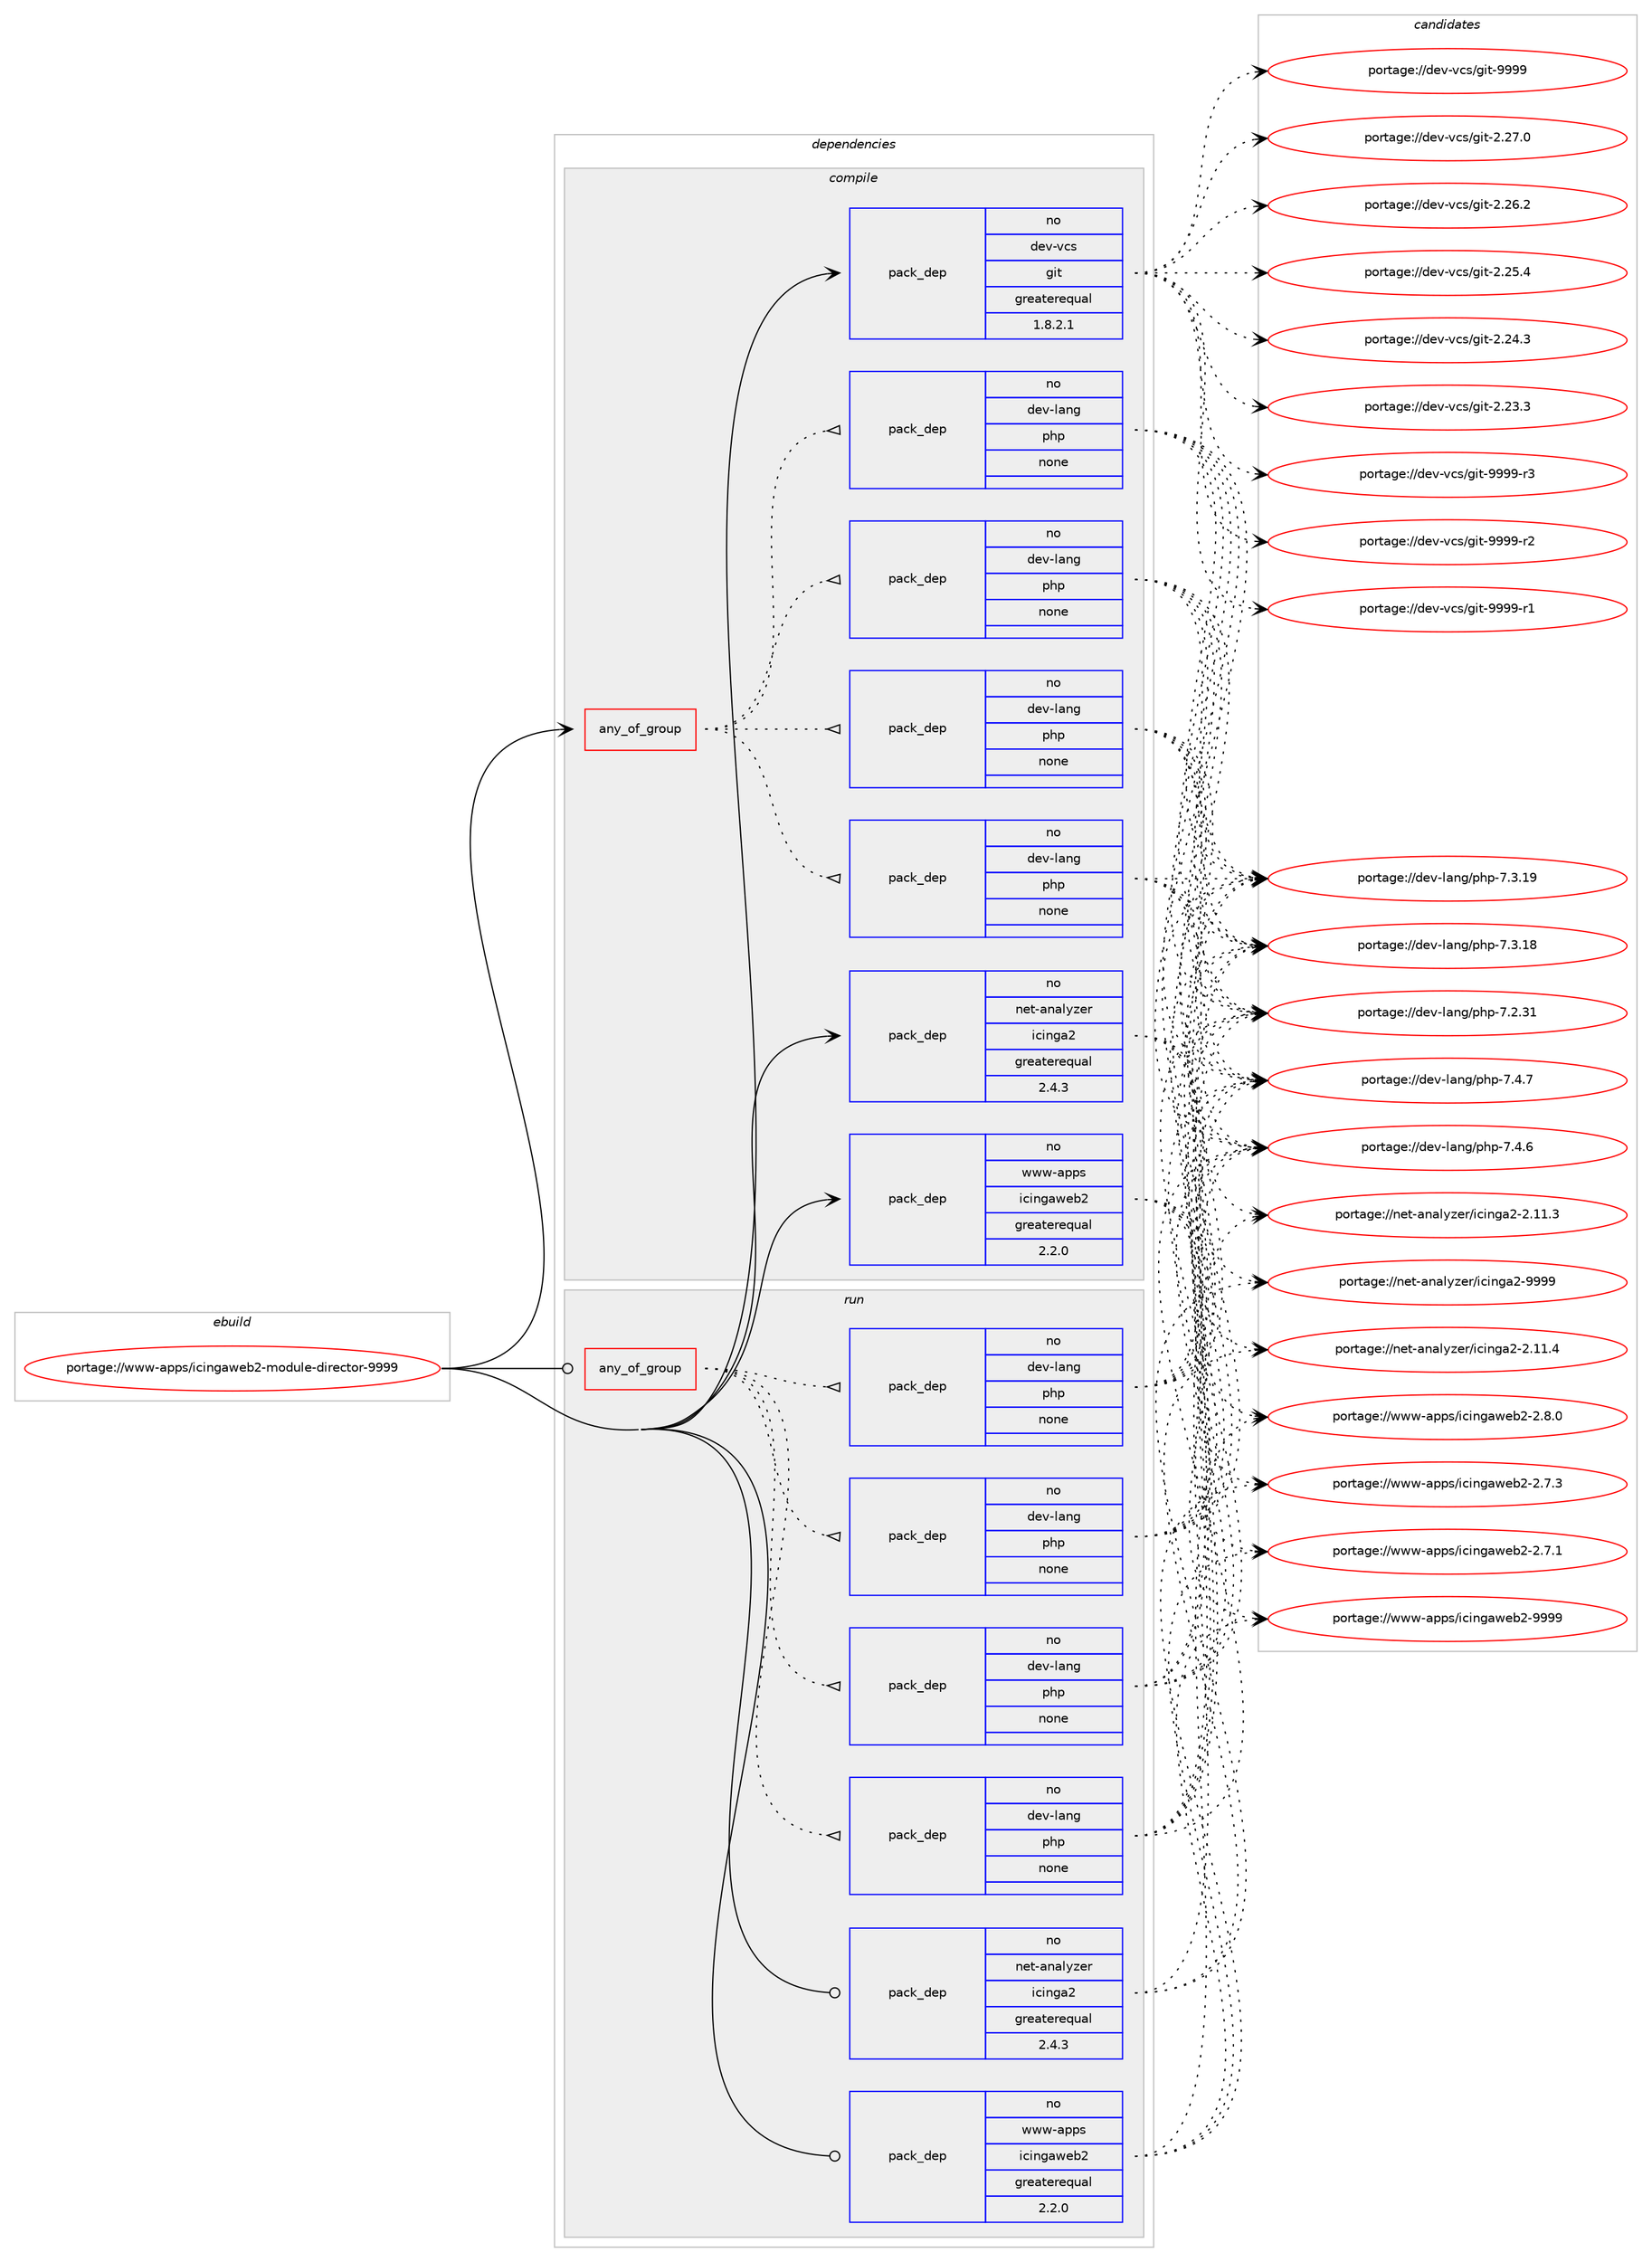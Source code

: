 digraph prolog {

# *************
# Graph options
# *************

newrank=true;
concentrate=true;
compound=true;
graph [rankdir=LR,fontname=Helvetica,fontsize=10,ranksep=1.5];#, ranksep=2.5, nodesep=0.2];
edge  [arrowhead=vee];
node  [fontname=Helvetica,fontsize=10];

# **********
# The ebuild
# **********

subgraph cluster_leftcol {
color=gray;
rank=same;
label=<<i>ebuild</i>>;
id [label="portage://www-apps/icingaweb2-module-director-9999", color=red, width=4, href="../www-apps/icingaweb2-module-director-9999.svg"];
}

# ****************
# The dependencies
# ****************

subgraph cluster_midcol {
color=gray;
label=<<i>dependencies</i>>;
subgraph cluster_compile {
fillcolor="#eeeeee";
style=filled;
label=<<i>compile</i>>;
subgraph any18 {
dependency2079 [label=<<TABLE BORDER="0" CELLBORDER="1" CELLSPACING="0" CELLPADDING="4"><TR><TD CELLPADDING="10">any_of_group</TD></TR></TABLE>>, shape=none, color=red];subgraph pack1822 {
dependency2080 [label=<<TABLE BORDER="0" CELLBORDER="1" CELLSPACING="0" CELLPADDING="4" WIDTH="220"><TR><TD ROWSPAN="6" CELLPADDING="30">pack_dep</TD></TR><TR><TD WIDTH="110">no</TD></TR><TR><TD>dev-lang</TD></TR><TR><TD>php</TD></TR><TR><TD>none</TD></TR><TR><TD></TD></TR></TABLE>>, shape=none, color=blue];
}
dependency2079:e -> dependency2080:w [weight=20,style="dotted",arrowhead="oinv"];
subgraph pack1823 {
dependency2081 [label=<<TABLE BORDER="0" CELLBORDER="1" CELLSPACING="0" CELLPADDING="4" WIDTH="220"><TR><TD ROWSPAN="6" CELLPADDING="30">pack_dep</TD></TR><TR><TD WIDTH="110">no</TD></TR><TR><TD>dev-lang</TD></TR><TR><TD>php</TD></TR><TR><TD>none</TD></TR><TR><TD></TD></TR></TABLE>>, shape=none, color=blue];
}
dependency2079:e -> dependency2081:w [weight=20,style="dotted",arrowhead="oinv"];
subgraph pack1824 {
dependency2082 [label=<<TABLE BORDER="0" CELLBORDER="1" CELLSPACING="0" CELLPADDING="4" WIDTH="220"><TR><TD ROWSPAN="6" CELLPADDING="30">pack_dep</TD></TR><TR><TD WIDTH="110">no</TD></TR><TR><TD>dev-lang</TD></TR><TR><TD>php</TD></TR><TR><TD>none</TD></TR><TR><TD></TD></TR></TABLE>>, shape=none, color=blue];
}
dependency2079:e -> dependency2082:w [weight=20,style="dotted",arrowhead="oinv"];
subgraph pack1825 {
dependency2083 [label=<<TABLE BORDER="0" CELLBORDER="1" CELLSPACING="0" CELLPADDING="4" WIDTH="220"><TR><TD ROWSPAN="6" CELLPADDING="30">pack_dep</TD></TR><TR><TD WIDTH="110">no</TD></TR><TR><TD>dev-lang</TD></TR><TR><TD>php</TD></TR><TR><TD>none</TD></TR><TR><TD></TD></TR></TABLE>>, shape=none, color=blue];
}
dependency2079:e -> dependency2083:w [weight=20,style="dotted",arrowhead="oinv"];
}
id:e -> dependency2079:w [weight=20,style="solid",arrowhead="vee"];
subgraph pack1826 {
dependency2084 [label=<<TABLE BORDER="0" CELLBORDER="1" CELLSPACING="0" CELLPADDING="4" WIDTH="220"><TR><TD ROWSPAN="6" CELLPADDING="30">pack_dep</TD></TR><TR><TD WIDTH="110">no</TD></TR><TR><TD>dev-vcs</TD></TR><TR><TD>git</TD></TR><TR><TD>greaterequal</TD></TR><TR><TD>1.8.2.1</TD></TR></TABLE>>, shape=none, color=blue];
}
id:e -> dependency2084:w [weight=20,style="solid",arrowhead="vee"];
subgraph pack1827 {
dependency2085 [label=<<TABLE BORDER="0" CELLBORDER="1" CELLSPACING="0" CELLPADDING="4" WIDTH="220"><TR><TD ROWSPAN="6" CELLPADDING="30">pack_dep</TD></TR><TR><TD WIDTH="110">no</TD></TR><TR><TD>net-analyzer</TD></TR><TR><TD>icinga2</TD></TR><TR><TD>greaterequal</TD></TR><TR><TD>2.4.3</TD></TR></TABLE>>, shape=none, color=blue];
}
id:e -> dependency2085:w [weight=20,style="solid",arrowhead="vee"];
subgraph pack1828 {
dependency2086 [label=<<TABLE BORDER="0" CELLBORDER="1" CELLSPACING="0" CELLPADDING="4" WIDTH="220"><TR><TD ROWSPAN="6" CELLPADDING="30">pack_dep</TD></TR><TR><TD WIDTH="110">no</TD></TR><TR><TD>www-apps</TD></TR><TR><TD>icingaweb2</TD></TR><TR><TD>greaterequal</TD></TR><TR><TD>2.2.0</TD></TR></TABLE>>, shape=none, color=blue];
}
id:e -> dependency2086:w [weight=20,style="solid",arrowhead="vee"];
}
subgraph cluster_compileandrun {
fillcolor="#eeeeee";
style=filled;
label=<<i>compile and run</i>>;
}
subgraph cluster_run {
fillcolor="#eeeeee";
style=filled;
label=<<i>run</i>>;
subgraph any19 {
dependency2087 [label=<<TABLE BORDER="0" CELLBORDER="1" CELLSPACING="0" CELLPADDING="4"><TR><TD CELLPADDING="10">any_of_group</TD></TR></TABLE>>, shape=none, color=red];subgraph pack1829 {
dependency2088 [label=<<TABLE BORDER="0" CELLBORDER="1" CELLSPACING="0" CELLPADDING="4" WIDTH="220"><TR><TD ROWSPAN="6" CELLPADDING="30">pack_dep</TD></TR><TR><TD WIDTH="110">no</TD></TR><TR><TD>dev-lang</TD></TR><TR><TD>php</TD></TR><TR><TD>none</TD></TR><TR><TD></TD></TR></TABLE>>, shape=none, color=blue];
}
dependency2087:e -> dependency2088:w [weight=20,style="dotted",arrowhead="oinv"];
subgraph pack1830 {
dependency2089 [label=<<TABLE BORDER="0" CELLBORDER="1" CELLSPACING="0" CELLPADDING="4" WIDTH="220"><TR><TD ROWSPAN="6" CELLPADDING="30">pack_dep</TD></TR><TR><TD WIDTH="110">no</TD></TR><TR><TD>dev-lang</TD></TR><TR><TD>php</TD></TR><TR><TD>none</TD></TR><TR><TD></TD></TR></TABLE>>, shape=none, color=blue];
}
dependency2087:e -> dependency2089:w [weight=20,style="dotted",arrowhead="oinv"];
subgraph pack1831 {
dependency2090 [label=<<TABLE BORDER="0" CELLBORDER="1" CELLSPACING="0" CELLPADDING="4" WIDTH="220"><TR><TD ROWSPAN="6" CELLPADDING="30">pack_dep</TD></TR><TR><TD WIDTH="110">no</TD></TR><TR><TD>dev-lang</TD></TR><TR><TD>php</TD></TR><TR><TD>none</TD></TR><TR><TD></TD></TR></TABLE>>, shape=none, color=blue];
}
dependency2087:e -> dependency2090:w [weight=20,style="dotted",arrowhead="oinv"];
subgraph pack1832 {
dependency2091 [label=<<TABLE BORDER="0" CELLBORDER="1" CELLSPACING="0" CELLPADDING="4" WIDTH="220"><TR><TD ROWSPAN="6" CELLPADDING="30">pack_dep</TD></TR><TR><TD WIDTH="110">no</TD></TR><TR><TD>dev-lang</TD></TR><TR><TD>php</TD></TR><TR><TD>none</TD></TR><TR><TD></TD></TR></TABLE>>, shape=none, color=blue];
}
dependency2087:e -> dependency2091:w [weight=20,style="dotted",arrowhead="oinv"];
}
id:e -> dependency2087:w [weight=20,style="solid",arrowhead="odot"];
subgraph pack1833 {
dependency2092 [label=<<TABLE BORDER="0" CELLBORDER="1" CELLSPACING="0" CELLPADDING="4" WIDTH="220"><TR><TD ROWSPAN="6" CELLPADDING="30">pack_dep</TD></TR><TR><TD WIDTH="110">no</TD></TR><TR><TD>net-analyzer</TD></TR><TR><TD>icinga2</TD></TR><TR><TD>greaterequal</TD></TR><TR><TD>2.4.3</TD></TR></TABLE>>, shape=none, color=blue];
}
id:e -> dependency2092:w [weight=20,style="solid",arrowhead="odot"];
subgraph pack1834 {
dependency2093 [label=<<TABLE BORDER="0" CELLBORDER="1" CELLSPACING="0" CELLPADDING="4" WIDTH="220"><TR><TD ROWSPAN="6" CELLPADDING="30">pack_dep</TD></TR><TR><TD WIDTH="110">no</TD></TR><TR><TD>www-apps</TD></TR><TR><TD>icingaweb2</TD></TR><TR><TD>greaterequal</TD></TR><TR><TD>2.2.0</TD></TR></TABLE>>, shape=none, color=blue];
}
id:e -> dependency2093:w [weight=20,style="solid",arrowhead="odot"];
}
}

# **************
# The candidates
# **************

subgraph cluster_choices {
rank=same;
color=gray;
label=<<i>candidates</i>>;

subgraph choice1822 {
color=black;
nodesep=1;
choice100101118451089711010347112104112455546524655 [label="portage://dev-lang/php-7.4.7", color=red, width=4,href="../dev-lang/php-7.4.7.svg"];
choice100101118451089711010347112104112455546524654 [label="portage://dev-lang/php-7.4.6", color=red, width=4,href="../dev-lang/php-7.4.6.svg"];
choice10010111845108971101034711210411245554651464957 [label="portage://dev-lang/php-7.3.19", color=red, width=4,href="../dev-lang/php-7.3.19.svg"];
choice10010111845108971101034711210411245554651464956 [label="portage://dev-lang/php-7.3.18", color=red, width=4,href="../dev-lang/php-7.3.18.svg"];
choice10010111845108971101034711210411245554650465149 [label="portage://dev-lang/php-7.2.31", color=red, width=4,href="../dev-lang/php-7.2.31.svg"];
dependency2080:e -> choice100101118451089711010347112104112455546524655:w [style=dotted,weight="100"];
dependency2080:e -> choice100101118451089711010347112104112455546524654:w [style=dotted,weight="100"];
dependency2080:e -> choice10010111845108971101034711210411245554651464957:w [style=dotted,weight="100"];
dependency2080:e -> choice10010111845108971101034711210411245554651464956:w [style=dotted,weight="100"];
dependency2080:e -> choice10010111845108971101034711210411245554650465149:w [style=dotted,weight="100"];
}
subgraph choice1823 {
color=black;
nodesep=1;
choice100101118451089711010347112104112455546524655 [label="portage://dev-lang/php-7.4.7", color=red, width=4,href="../dev-lang/php-7.4.7.svg"];
choice100101118451089711010347112104112455546524654 [label="portage://dev-lang/php-7.4.6", color=red, width=4,href="../dev-lang/php-7.4.6.svg"];
choice10010111845108971101034711210411245554651464957 [label="portage://dev-lang/php-7.3.19", color=red, width=4,href="../dev-lang/php-7.3.19.svg"];
choice10010111845108971101034711210411245554651464956 [label="portage://dev-lang/php-7.3.18", color=red, width=4,href="../dev-lang/php-7.3.18.svg"];
choice10010111845108971101034711210411245554650465149 [label="portage://dev-lang/php-7.2.31", color=red, width=4,href="../dev-lang/php-7.2.31.svg"];
dependency2081:e -> choice100101118451089711010347112104112455546524655:w [style=dotted,weight="100"];
dependency2081:e -> choice100101118451089711010347112104112455546524654:w [style=dotted,weight="100"];
dependency2081:e -> choice10010111845108971101034711210411245554651464957:w [style=dotted,weight="100"];
dependency2081:e -> choice10010111845108971101034711210411245554651464956:w [style=dotted,weight="100"];
dependency2081:e -> choice10010111845108971101034711210411245554650465149:w [style=dotted,weight="100"];
}
subgraph choice1824 {
color=black;
nodesep=1;
choice100101118451089711010347112104112455546524655 [label="portage://dev-lang/php-7.4.7", color=red, width=4,href="../dev-lang/php-7.4.7.svg"];
choice100101118451089711010347112104112455546524654 [label="portage://dev-lang/php-7.4.6", color=red, width=4,href="../dev-lang/php-7.4.6.svg"];
choice10010111845108971101034711210411245554651464957 [label="portage://dev-lang/php-7.3.19", color=red, width=4,href="../dev-lang/php-7.3.19.svg"];
choice10010111845108971101034711210411245554651464956 [label="portage://dev-lang/php-7.3.18", color=red, width=4,href="../dev-lang/php-7.3.18.svg"];
choice10010111845108971101034711210411245554650465149 [label="portage://dev-lang/php-7.2.31", color=red, width=4,href="../dev-lang/php-7.2.31.svg"];
dependency2082:e -> choice100101118451089711010347112104112455546524655:w [style=dotted,weight="100"];
dependency2082:e -> choice100101118451089711010347112104112455546524654:w [style=dotted,weight="100"];
dependency2082:e -> choice10010111845108971101034711210411245554651464957:w [style=dotted,weight="100"];
dependency2082:e -> choice10010111845108971101034711210411245554651464956:w [style=dotted,weight="100"];
dependency2082:e -> choice10010111845108971101034711210411245554650465149:w [style=dotted,weight="100"];
}
subgraph choice1825 {
color=black;
nodesep=1;
choice100101118451089711010347112104112455546524655 [label="portage://dev-lang/php-7.4.7", color=red, width=4,href="../dev-lang/php-7.4.7.svg"];
choice100101118451089711010347112104112455546524654 [label="portage://dev-lang/php-7.4.6", color=red, width=4,href="../dev-lang/php-7.4.6.svg"];
choice10010111845108971101034711210411245554651464957 [label="portage://dev-lang/php-7.3.19", color=red, width=4,href="../dev-lang/php-7.3.19.svg"];
choice10010111845108971101034711210411245554651464956 [label="portage://dev-lang/php-7.3.18", color=red, width=4,href="../dev-lang/php-7.3.18.svg"];
choice10010111845108971101034711210411245554650465149 [label="portage://dev-lang/php-7.2.31", color=red, width=4,href="../dev-lang/php-7.2.31.svg"];
dependency2083:e -> choice100101118451089711010347112104112455546524655:w [style=dotted,weight="100"];
dependency2083:e -> choice100101118451089711010347112104112455546524654:w [style=dotted,weight="100"];
dependency2083:e -> choice10010111845108971101034711210411245554651464957:w [style=dotted,weight="100"];
dependency2083:e -> choice10010111845108971101034711210411245554651464956:w [style=dotted,weight="100"];
dependency2083:e -> choice10010111845108971101034711210411245554650465149:w [style=dotted,weight="100"];
}
subgraph choice1826 {
color=black;
nodesep=1;
choice10010111845118991154710310511645575757574511451 [label="portage://dev-vcs/git-9999-r3", color=red, width=4,href="../dev-vcs/git-9999-r3.svg"];
choice10010111845118991154710310511645575757574511450 [label="portage://dev-vcs/git-9999-r2", color=red, width=4,href="../dev-vcs/git-9999-r2.svg"];
choice10010111845118991154710310511645575757574511449 [label="portage://dev-vcs/git-9999-r1", color=red, width=4,href="../dev-vcs/git-9999-r1.svg"];
choice1001011184511899115471031051164557575757 [label="portage://dev-vcs/git-9999", color=red, width=4,href="../dev-vcs/git-9999.svg"];
choice10010111845118991154710310511645504650554648 [label="portage://dev-vcs/git-2.27.0", color=red, width=4,href="../dev-vcs/git-2.27.0.svg"];
choice10010111845118991154710310511645504650544650 [label="portage://dev-vcs/git-2.26.2", color=red, width=4,href="../dev-vcs/git-2.26.2.svg"];
choice10010111845118991154710310511645504650534652 [label="portage://dev-vcs/git-2.25.4", color=red, width=4,href="../dev-vcs/git-2.25.4.svg"];
choice10010111845118991154710310511645504650524651 [label="portage://dev-vcs/git-2.24.3", color=red, width=4,href="../dev-vcs/git-2.24.3.svg"];
choice10010111845118991154710310511645504650514651 [label="portage://dev-vcs/git-2.23.3", color=red, width=4,href="../dev-vcs/git-2.23.3.svg"];
dependency2084:e -> choice10010111845118991154710310511645575757574511451:w [style=dotted,weight="100"];
dependency2084:e -> choice10010111845118991154710310511645575757574511450:w [style=dotted,weight="100"];
dependency2084:e -> choice10010111845118991154710310511645575757574511449:w [style=dotted,weight="100"];
dependency2084:e -> choice1001011184511899115471031051164557575757:w [style=dotted,weight="100"];
dependency2084:e -> choice10010111845118991154710310511645504650554648:w [style=dotted,weight="100"];
dependency2084:e -> choice10010111845118991154710310511645504650544650:w [style=dotted,weight="100"];
dependency2084:e -> choice10010111845118991154710310511645504650534652:w [style=dotted,weight="100"];
dependency2084:e -> choice10010111845118991154710310511645504650524651:w [style=dotted,weight="100"];
dependency2084:e -> choice10010111845118991154710310511645504650514651:w [style=dotted,weight="100"];
}
subgraph choice1827 {
color=black;
nodesep=1;
choice110101116459711097108121122101114471059910511010397504557575757 [label="portage://net-analyzer/icinga2-9999", color=red, width=4,href="../net-analyzer/icinga2-9999.svg"];
choice1101011164597110971081211221011144710599105110103975045504649494652 [label="portage://net-analyzer/icinga2-2.11.4", color=red, width=4,href="../net-analyzer/icinga2-2.11.4.svg"];
choice1101011164597110971081211221011144710599105110103975045504649494651 [label="portage://net-analyzer/icinga2-2.11.3", color=red, width=4,href="../net-analyzer/icinga2-2.11.3.svg"];
dependency2085:e -> choice110101116459711097108121122101114471059910511010397504557575757:w [style=dotted,weight="100"];
dependency2085:e -> choice1101011164597110971081211221011144710599105110103975045504649494652:w [style=dotted,weight="100"];
dependency2085:e -> choice1101011164597110971081211221011144710599105110103975045504649494651:w [style=dotted,weight="100"];
}
subgraph choice1828 {
color=black;
nodesep=1;
choice119119119459711211211547105991051101039711910198504557575757 [label="portage://www-apps/icingaweb2-9999", color=red, width=4,href="../www-apps/icingaweb2-9999.svg"];
choice11911911945971121121154710599105110103971191019850455046564648 [label="portage://www-apps/icingaweb2-2.8.0", color=red, width=4,href="../www-apps/icingaweb2-2.8.0.svg"];
choice11911911945971121121154710599105110103971191019850455046554651 [label="portage://www-apps/icingaweb2-2.7.3", color=red, width=4,href="../www-apps/icingaweb2-2.7.3.svg"];
choice11911911945971121121154710599105110103971191019850455046554649 [label="portage://www-apps/icingaweb2-2.7.1", color=red, width=4,href="../www-apps/icingaweb2-2.7.1.svg"];
dependency2086:e -> choice119119119459711211211547105991051101039711910198504557575757:w [style=dotted,weight="100"];
dependency2086:e -> choice11911911945971121121154710599105110103971191019850455046564648:w [style=dotted,weight="100"];
dependency2086:e -> choice11911911945971121121154710599105110103971191019850455046554651:w [style=dotted,weight="100"];
dependency2086:e -> choice11911911945971121121154710599105110103971191019850455046554649:w [style=dotted,weight="100"];
}
subgraph choice1829 {
color=black;
nodesep=1;
choice100101118451089711010347112104112455546524655 [label="portage://dev-lang/php-7.4.7", color=red, width=4,href="../dev-lang/php-7.4.7.svg"];
choice100101118451089711010347112104112455546524654 [label="portage://dev-lang/php-7.4.6", color=red, width=4,href="../dev-lang/php-7.4.6.svg"];
choice10010111845108971101034711210411245554651464957 [label="portage://dev-lang/php-7.3.19", color=red, width=4,href="../dev-lang/php-7.3.19.svg"];
choice10010111845108971101034711210411245554651464956 [label="portage://dev-lang/php-7.3.18", color=red, width=4,href="../dev-lang/php-7.3.18.svg"];
choice10010111845108971101034711210411245554650465149 [label="portage://dev-lang/php-7.2.31", color=red, width=4,href="../dev-lang/php-7.2.31.svg"];
dependency2088:e -> choice100101118451089711010347112104112455546524655:w [style=dotted,weight="100"];
dependency2088:e -> choice100101118451089711010347112104112455546524654:w [style=dotted,weight="100"];
dependency2088:e -> choice10010111845108971101034711210411245554651464957:w [style=dotted,weight="100"];
dependency2088:e -> choice10010111845108971101034711210411245554651464956:w [style=dotted,weight="100"];
dependency2088:e -> choice10010111845108971101034711210411245554650465149:w [style=dotted,weight="100"];
}
subgraph choice1830 {
color=black;
nodesep=1;
choice100101118451089711010347112104112455546524655 [label="portage://dev-lang/php-7.4.7", color=red, width=4,href="../dev-lang/php-7.4.7.svg"];
choice100101118451089711010347112104112455546524654 [label="portage://dev-lang/php-7.4.6", color=red, width=4,href="../dev-lang/php-7.4.6.svg"];
choice10010111845108971101034711210411245554651464957 [label="portage://dev-lang/php-7.3.19", color=red, width=4,href="../dev-lang/php-7.3.19.svg"];
choice10010111845108971101034711210411245554651464956 [label="portage://dev-lang/php-7.3.18", color=red, width=4,href="../dev-lang/php-7.3.18.svg"];
choice10010111845108971101034711210411245554650465149 [label="portage://dev-lang/php-7.2.31", color=red, width=4,href="../dev-lang/php-7.2.31.svg"];
dependency2089:e -> choice100101118451089711010347112104112455546524655:w [style=dotted,weight="100"];
dependency2089:e -> choice100101118451089711010347112104112455546524654:w [style=dotted,weight="100"];
dependency2089:e -> choice10010111845108971101034711210411245554651464957:w [style=dotted,weight="100"];
dependency2089:e -> choice10010111845108971101034711210411245554651464956:w [style=dotted,weight="100"];
dependency2089:e -> choice10010111845108971101034711210411245554650465149:w [style=dotted,weight="100"];
}
subgraph choice1831 {
color=black;
nodesep=1;
choice100101118451089711010347112104112455546524655 [label="portage://dev-lang/php-7.4.7", color=red, width=4,href="../dev-lang/php-7.4.7.svg"];
choice100101118451089711010347112104112455546524654 [label="portage://dev-lang/php-7.4.6", color=red, width=4,href="../dev-lang/php-7.4.6.svg"];
choice10010111845108971101034711210411245554651464957 [label="portage://dev-lang/php-7.3.19", color=red, width=4,href="../dev-lang/php-7.3.19.svg"];
choice10010111845108971101034711210411245554651464956 [label="portage://dev-lang/php-7.3.18", color=red, width=4,href="../dev-lang/php-7.3.18.svg"];
choice10010111845108971101034711210411245554650465149 [label="portage://dev-lang/php-7.2.31", color=red, width=4,href="../dev-lang/php-7.2.31.svg"];
dependency2090:e -> choice100101118451089711010347112104112455546524655:w [style=dotted,weight="100"];
dependency2090:e -> choice100101118451089711010347112104112455546524654:w [style=dotted,weight="100"];
dependency2090:e -> choice10010111845108971101034711210411245554651464957:w [style=dotted,weight="100"];
dependency2090:e -> choice10010111845108971101034711210411245554651464956:w [style=dotted,weight="100"];
dependency2090:e -> choice10010111845108971101034711210411245554650465149:w [style=dotted,weight="100"];
}
subgraph choice1832 {
color=black;
nodesep=1;
choice100101118451089711010347112104112455546524655 [label="portage://dev-lang/php-7.4.7", color=red, width=4,href="../dev-lang/php-7.4.7.svg"];
choice100101118451089711010347112104112455546524654 [label="portage://dev-lang/php-7.4.6", color=red, width=4,href="../dev-lang/php-7.4.6.svg"];
choice10010111845108971101034711210411245554651464957 [label="portage://dev-lang/php-7.3.19", color=red, width=4,href="../dev-lang/php-7.3.19.svg"];
choice10010111845108971101034711210411245554651464956 [label="portage://dev-lang/php-7.3.18", color=red, width=4,href="../dev-lang/php-7.3.18.svg"];
choice10010111845108971101034711210411245554650465149 [label="portage://dev-lang/php-7.2.31", color=red, width=4,href="../dev-lang/php-7.2.31.svg"];
dependency2091:e -> choice100101118451089711010347112104112455546524655:w [style=dotted,weight="100"];
dependency2091:e -> choice100101118451089711010347112104112455546524654:w [style=dotted,weight="100"];
dependency2091:e -> choice10010111845108971101034711210411245554651464957:w [style=dotted,weight="100"];
dependency2091:e -> choice10010111845108971101034711210411245554651464956:w [style=dotted,weight="100"];
dependency2091:e -> choice10010111845108971101034711210411245554650465149:w [style=dotted,weight="100"];
}
subgraph choice1833 {
color=black;
nodesep=1;
choice110101116459711097108121122101114471059910511010397504557575757 [label="portage://net-analyzer/icinga2-9999", color=red, width=4,href="../net-analyzer/icinga2-9999.svg"];
choice1101011164597110971081211221011144710599105110103975045504649494652 [label="portage://net-analyzer/icinga2-2.11.4", color=red, width=4,href="../net-analyzer/icinga2-2.11.4.svg"];
choice1101011164597110971081211221011144710599105110103975045504649494651 [label="portage://net-analyzer/icinga2-2.11.3", color=red, width=4,href="../net-analyzer/icinga2-2.11.3.svg"];
dependency2092:e -> choice110101116459711097108121122101114471059910511010397504557575757:w [style=dotted,weight="100"];
dependency2092:e -> choice1101011164597110971081211221011144710599105110103975045504649494652:w [style=dotted,weight="100"];
dependency2092:e -> choice1101011164597110971081211221011144710599105110103975045504649494651:w [style=dotted,weight="100"];
}
subgraph choice1834 {
color=black;
nodesep=1;
choice119119119459711211211547105991051101039711910198504557575757 [label="portage://www-apps/icingaweb2-9999", color=red, width=4,href="../www-apps/icingaweb2-9999.svg"];
choice11911911945971121121154710599105110103971191019850455046564648 [label="portage://www-apps/icingaweb2-2.8.0", color=red, width=4,href="../www-apps/icingaweb2-2.8.0.svg"];
choice11911911945971121121154710599105110103971191019850455046554651 [label="portage://www-apps/icingaweb2-2.7.3", color=red, width=4,href="../www-apps/icingaweb2-2.7.3.svg"];
choice11911911945971121121154710599105110103971191019850455046554649 [label="portage://www-apps/icingaweb2-2.7.1", color=red, width=4,href="../www-apps/icingaweb2-2.7.1.svg"];
dependency2093:e -> choice119119119459711211211547105991051101039711910198504557575757:w [style=dotted,weight="100"];
dependency2093:e -> choice11911911945971121121154710599105110103971191019850455046564648:w [style=dotted,weight="100"];
dependency2093:e -> choice11911911945971121121154710599105110103971191019850455046554651:w [style=dotted,weight="100"];
dependency2093:e -> choice11911911945971121121154710599105110103971191019850455046554649:w [style=dotted,weight="100"];
}
}

}
